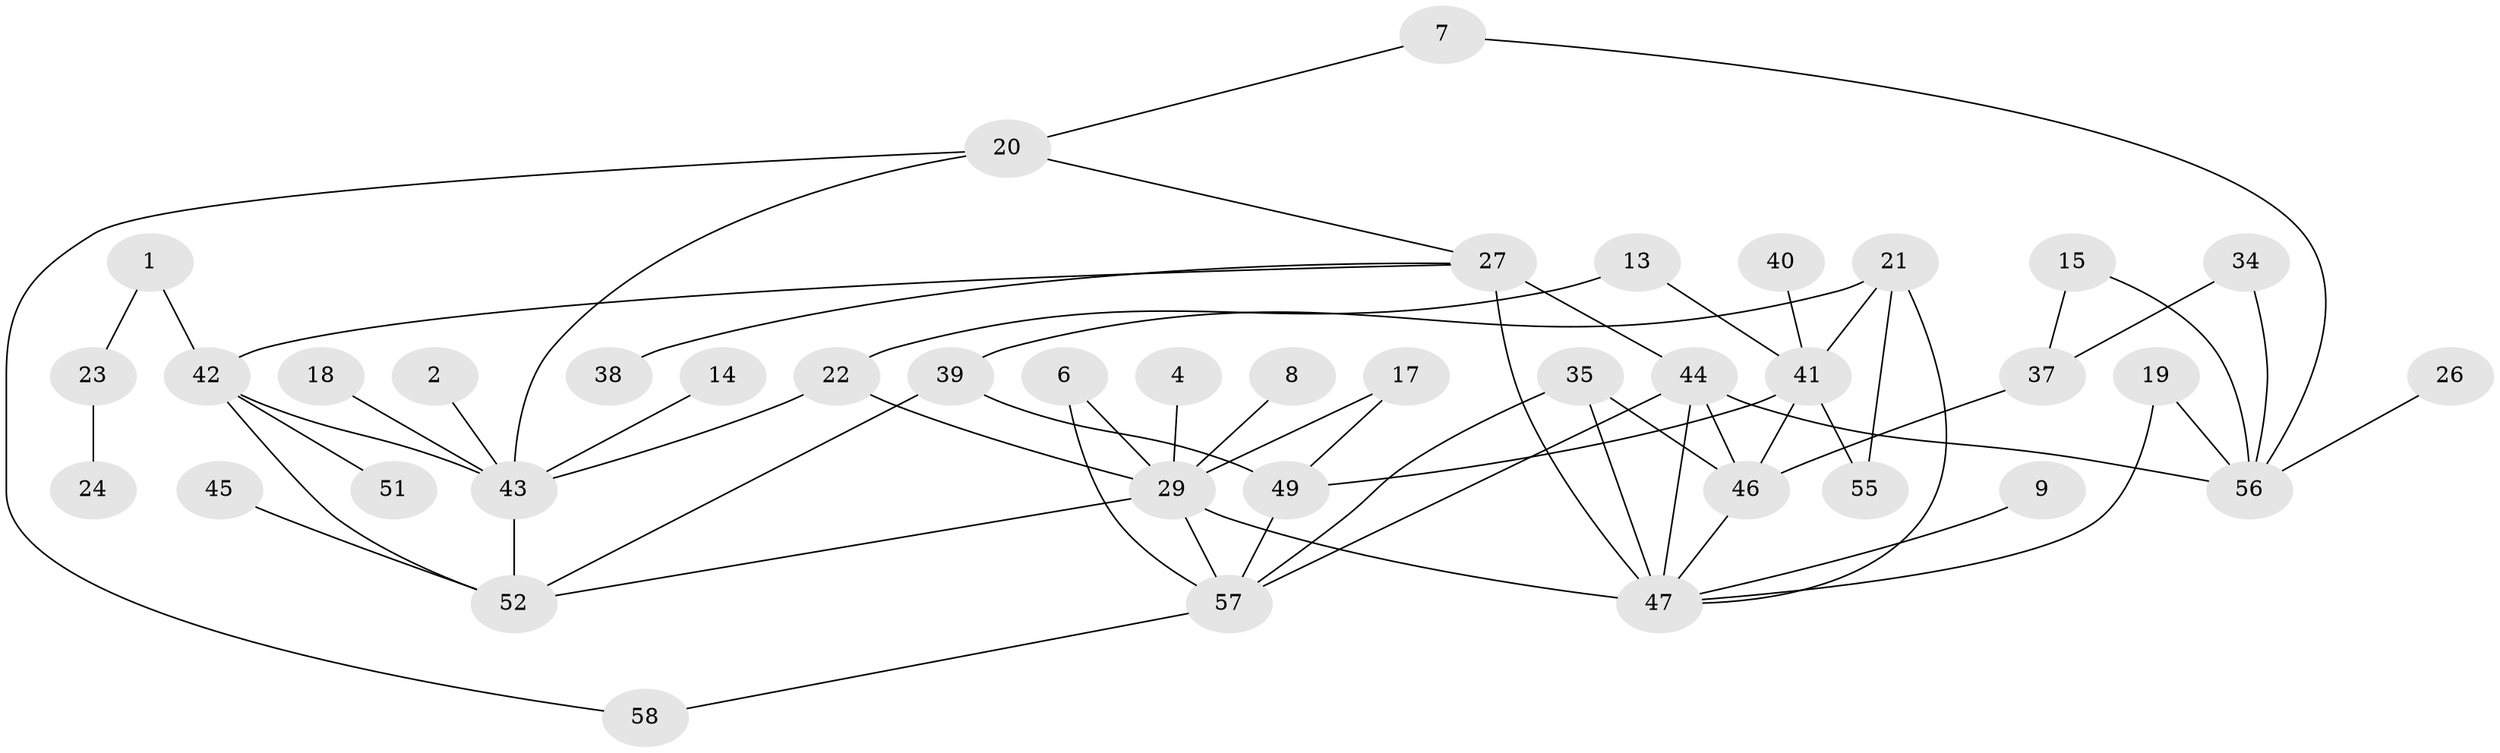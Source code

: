 // original degree distribution, {5: 0.025423728813559324, 2: 0.2711864406779661, 1: 0.211864406779661, 0: 0.13559322033898305, 3: 0.23728813559322035, 4: 0.11016949152542373, 8: 0.00847457627118644}
// Generated by graph-tools (version 1.1) at 2025/49/03/09/25 03:49:13]
// undirected, 41 vertices, 62 edges
graph export_dot {
graph [start="1"]
  node [color=gray90,style=filled];
  1;
  2;
  4;
  6;
  7;
  8;
  9;
  13;
  14;
  15;
  17;
  18;
  19;
  20;
  21;
  22;
  23;
  24;
  26;
  27;
  29;
  34;
  35;
  37;
  38;
  39;
  40;
  41;
  42;
  43;
  44;
  45;
  46;
  47;
  49;
  51;
  52;
  55;
  56;
  57;
  58;
  1 -- 23 [weight=1.0];
  1 -- 42 [weight=1.0];
  2 -- 43 [weight=1.0];
  4 -- 29 [weight=1.0];
  6 -- 29 [weight=1.0];
  6 -- 57 [weight=1.0];
  7 -- 20 [weight=1.0];
  7 -- 56 [weight=1.0];
  8 -- 29 [weight=1.0];
  9 -- 47 [weight=1.0];
  13 -- 22 [weight=1.0];
  13 -- 41 [weight=1.0];
  14 -- 43 [weight=1.0];
  15 -- 37 [weight=1.0];
  15 -- 56 [weight=1.0];
  17 -- 29 [weight=1.0];
  17 -- 49 [weight=1.0];
  18 -- 43 [weight=1.0];
  19 -- 47 [weight=1.0];
  19 -- 56 [weight=1.0];
  20 -- 27 [weight=1.0];
  20 -- 43 [weight=1.0];
  20 -- 58 [weight=1.0];
  21 -- 39 [weight=1.0];
  21 -- 41 [weight=1.0];
  21 -- 47 [weight=1.0];
  21 -- 55 [weight=1.0];
  22 -- 29 [weight=1.0];
  22 -- 43 [weight=1.0];
  23 -- 24 [weight=1.0];
  26 -- 56 [weight=1.0];
  27 -- 38 [weight=1.0];
  27 -- 42 [weight=1.0];
  27 -- 44 [weight=2.0];
  27 -- 47 [weight=2.0];
  29 -- 47 [weight=1.0];
  29 -- 52 [weight=1.0];
  29 -- 57 [weight=1.0];
  34 -- 37 [weight=1.0];
  34 -- 56 [weight=1.0];
  35 -- 46 [weight=1.0];
  35 -- 47 [weight=1.0];
  35 -- 57 [weight=1.0];
  37 -- 46 [weight=1.0];
  39 -- 49 [weight=1.0];
  39 -- 52 [weight=1.0];
  40 -- 41 [weight=1.0];
  41 -- 46 [weight=1.0];
  41 -- 49 [weight=1.0];
  41 -- 55 [weight=1.0];
  42 -- 43 [weight=1.0];
  42 -- 51 [weight=1.0];
  42 -- 52 [weight=1.0];
  43 -- 52 [weight=1.0];
  44 -- 46 [weight=1.0];
  44 -- 47 [weight=1.0];
  44 -- 56 [weight=1.0];
  44 -- 57 [weight=1.0];
  45 -- 52 [weight=1.0];
  46 -- 47 [weight=1.0];
  49 -- 57 [weight=1.0];
  57 -- 58 [weight=1.0];
}
